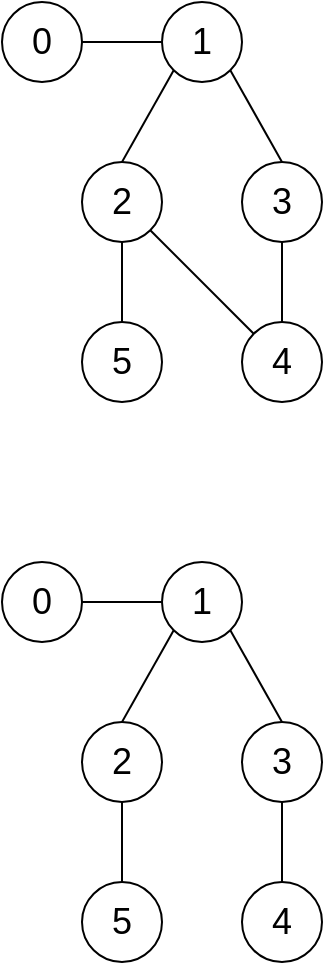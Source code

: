 <mxfile version="12.5.3" type="device"><diagram id="YvnQEWQ_zW1g7aBh3bq4" name="第 1 页"><mxGraphModel dx="1106" dy="820" grid="1" gridSize="10" guides="1" tooltips="1" connect="1" arrows="1" fold="1" page="1" pageScale="1" pageWidth="827" pageHeight="1169" math="0" shadow="0"><root><mxCell id="0"/><mxCell id="1" parent="0"/><mxCell id="4K0qvKS_ltvMtjV-e6bl-1" value="&lt;font style=&quot;font-size: 18px&quot;&gt;0&lt;/font&gt;" style="ellipse;whiteSpace=wrap;html=1;aspect=fixed;" parent="1" vertex="1"><mxGeometry x="120" y="120" width="40" height="40" as="geometry"/></mxCell><mxCell id="aAc9UXp_5tMA21HBsRUT-1" value="&lt;font style=&quot;font-size: 18px&quot;&gt;1&lt;/font&gt;" style="ellipse;whiteSpace=wrap;html=1;aspect=fixed;" vertex="1" parent="1"><mxGeometry x="200" y="120" width="40" height="40" as="geometry"/></mxCell><mxCell id="aAc9UXp_5tMA21HBsRUT-2" value="&lt;font style=&quot;font-size: 18px&quot;&gt;2&lt;/font&gt;" style="ellipse;whiteSpace=wrap;html=1;aspect=fixed;" vertex="1" parent="1"><mxGeometry x="160" y="200" width="40" height="40" as="geometry"/></mxCell><mxCell id="aAc9UXp_5tMA21HBsRUT-3" value="&lt;font style=&quot;font-size: 18px&quot;&gt;3&lt;/font&gt;" style="ellipse;whiteSpace=wrap;html=1;aspect=fixed;" vertex="1" parent="1"><mxGeometry x="240" y="200" width="40" height="40" as="geometry"/></mxCell><mxCell id="aAc9UXp_5tMA21HBsRUT-4" value="&lt;font style=&quot;font-size: 18px&quot;&gt;4&lt;/font&gt;" style="ellipse;whiteSpace=wrap;html=1;aspect=fixed;" vertex="1" parent="1"><mxGeometry x="240" y="280" width="40" height="40" as="geometry"/></mxCell><mxCell id="aAc9UXp_5tMA21HBsRUT-5" value="&lt;font style=&quot;font-size: 18px&quot;&gt;5&lt;/font&gt;" style="ellipse;whiteSpace=wrap;html=1;aspect=fixed;" vertex="1" parent="1"><mxGeometry x="160" y="280" width="40" height="40" as="geometry"/></mxCell><mxCell id="aAc9UXp_5tMA21HBsRUT-7" value="" style="endArrow=none;html=1;exitX=1;exitY=1;exitDx=0;exitDy=0;entryX=0.5;entryY=0;entryDx=0;entryDy=0;" edge="1" parent="1" source="aAc9UXp_5tMA21HBsRUT-1" target="aAc9UXp_5tMA21HBsRUT-3"><mxGeometry width="50" height="50" relative="1" as="geometry"><mxPoint x="310" y="150" as="sourcePoint"/><mxPoint x="360" y="100" as="targetPoint"/></mxGeometry></mxCell><mxCell id="aAc9UXp_5tMA21HBsRUT-8" value="" style="endArrow=none;html=1;entryX=0.5;entryY=1;entryDx=0;entryDy=0;exitX=0.5;exitY=0;exitDx=0;exitDy=0;" edge="1" parent="1" source="aAc9UXp_5tMA21HBsRUT-4" target="aAc9UXp_5tMA21HBsRUT-3"><mxGeometry width="50" height="50" relative="1" as="geometry"><mxPoint x="100" y="470" as="sourcePoint"/><mxPoint x="150" y="420" as="targetPoint"/></mxGeometry></mxCell><mxCell id="aAc9UXp_5tMA21HBsRUT-9" value="" style="endArrow=none;html=1;entryX=0;entryY=0;entryDx=0;entryDy=0;exitX=1;exitY=1;exitDx=0;exitDy=0;" edge="1" parent="1" source="aAc9UXp_5tMA21HBsRUT-2" target="aAc9UXp_5tMA21HBsRUT-4"><mxGeometry width="50" height="50" relative="1" as="geometry"><mxPoint x="180" y="450" as="sourcePoint"/><mxPoint x="230" y="400" as="targetPoint"/></mxGeometry></mxCell><mxCell id="aAc9UXp_5tMA21HBsRUT-10" value="" style="endArrow=none;html=1;exitX=0;exitY=1;exitDx=0;exitDy=0;entryX=0.5;entryY=0;entryDx=0;entryDy=0;" edge="1" parent="1" source="aAc9UXp_5tMA21HBsRUT-1" target="aAc9UXp_5tMA21HBsRUT-2"><mxGeometry width="50" height="50" relative="1" as="geometry"><mxPoint x="30" y="290" as="sourcePoint"/><mxPoint x="80" y="240" as="targetPoint"/></mxGeometry></mxCell><mxCell id="aAc9UXp_5tMA21HBsRUT-11" value="" style="endArrow=none;html=1;entryX=0;entryY=0.5;entryDx=0;entryDy=0;exitX=1;exitY=0.5;exitDx=0;exitDy=0;" edge="1" parent="1" source="4K0qvKS_ltvMtjV-e6bl-1" target="aAc9UXp_5tMA21HBsRUT-1"><mxGeometry width="50" height="50" relative="1" as="geometry"><mxPoint x="20" y="320" as="sourcePoint"/><mxPoint x="70" y="270" as="targetPoint"/></mxGeometry></mxCell><mxCell id="aAc9UXp_5tMA21HBsRUT-12" value="" style="endArrow=none;html=1;entryX=0.5;entryY=1;entryDx=0;entryDy=0;" edge="1" parent="1" source="aAc9UXp_5tMA21HBsRUT-5" target="aAc9UXp_5tMA21HBsRUT-2"><mxGeometry width="50" height="50" relative="1" as="geometry"><mxPoint x="80" y="460" as="sourcePoint"/><mxPoint x="130" y="410" as="targetPoint"/></mxGeometry></mxCell><mxCell id="aAc9UXp_5tMA21HBsRUT-13" value="&lt;font style=&quot;font-size: 18px&quot;&gt;0&lt;/font&gt;" style="ellipse;whiteSpace=wrap;html=1;aspect=fixed;" vertex="1" parent="1"><mxGeometry x="120" y="400" width="40" height="40" as="geometry"/></mxCell><mxCell id="aAc9UXp_5tMA21HBsRUT-14" value="&lt;font style=&quot;font-size: 18px&quot;&gt;1&lt;/font&gt;" style="ellipse;whiteSpace=wrap;html=1;aspect=fixed;" vertex="1" parent="1"><mxGeometry x="200" y="400" width="40" height="40" as="geometry"/></mxCell><mxCell id="aAc9UXp_5tMA21HBsRUT-15" value="&lt;font style=&quot;font-size: 18px&quot;&gt;2&lt;/font&gt;" style="ellipse;whiteSpace=wrap;html=1;aspect=fixed;" vertex="1" parent="1"><mxGeometry x="160" y="480" width="40" height="40" as="geometry"/></mxCell><mxCell id="aAc9UXp_5tMA21HBsRUT-16" value="&lt;font style=&quot;font-size: 18px&quot;&gt;3&lt;/font&gt;" style="ellipse;whiteSpace=wrap;html=1;aspect=fixed;" vertex="1" parent="1"><mxGeometry x="240" y="480" width="40" height="40" as="geometry"/></mxCell><mxCell id="aAc9UXp_5tMA21HBsRUT-17" value="&lt;font style=&quot;font-size: 18px&quot;&gt;4&lt;/font&gt;" style="ellipse;whiteSpace=wrap;html=1;aspect=fixed;" vertex="1" parent="1"><mxGeometry x="240" y="560" width="40" height="40" as="geometry"/></mxCell><mxCell id="aAc9UXp_5tMA21HBsRUT-18" value="&lt;font style=&quot;font-size: 18px&quot;&gt;5&lt;/font&gt;" style="ellipse;whiteSpace=wrap;html=1;aspect=fixed;" vertex="1" parent="1"><mxGeometry x="160" y="560" width="40" height="40" as="geometry"/></mxCell><mxCell id="aAc9UXp_5tMA21HBsRUT-19" value="" style="endArrow=none;html=1;exitX=1;exitY=1;exitDx=0;exitDy=0;entryX=0.5;entryY=0;entryDx=0;entryDy=0;" edge="1" parent="1" source="aAc9UXp_5tMA21HBsRUT-14" target="aAc9UXp_5tMA21HBsRUT-16"><mxGeometry width="50" height="50" relative="1" as="geometry"><mxPoint x="310" y="430" as="sourcePoint"/><mxPoint x="360" y="380" as="targetPoint"/></mxGeometry></mxCell><mxCell id="aAc9UXp_5tMA21HBsRUT-20" value="" style="endArrow=none;html=1;entryX=0.5;entryY=1;entryDx=0;entryDy=0;exitX=0.5;exitY=0;exitDx=0;exitDy=0;" edge="1" parent="1" source="aAc9UXp_5tMA21HBsRUT-17" target="aAc9UXp_5tMA21HBsRUT-16"><mxGeometry width="50" height="50" relative="1" as="geometry"><mxPoint x="100" y="750" as="sourcePoint"/><mxPoint x="150" y="700" as="targetPoint"/></mxGeometry></mxCell><mxCell id="aAc9UXp_5tMA21HBsRUT-22" value="" style="endArrow=none;html=1;exitX=0;exitY=1;exitDx=0;exitDy=0;entryX=0.5;entryY=0;entryDx=0;entryDy=0;" edge="1" parent="1" source="aAc9UXp_5tMA21HBsRUT-14" target="aAc9UXp_5tMA21HBsRUT-15"><mxGeometry width="50" height="50" relative="1" as="geometry"><mxPoint x="30" y="570" as="sourcePoint"/><mxPoint x="80" y="520" as="targetPoint"/></mxGeometry></mxCell><mxCell id="aAc9UXp_5tMA21HBsRUT-23" value="" style="endArrow=none;html=1;entryX=0;entryY=0.5;entryDx=0;entryDy=0;exitX=1;exitY=0.5;exitDx=0;exitDy=0;" edge="1" parent="1" source="aAc9UXp_5tMA21HBsRUT-13" target="aAc9UXp_5tMA21HBsRUT-14"><mxGeometry width="50" height="50" relative="1" as="geometry"><mxPoint x="20" y="600" as="sourcePoint"/><mxPoint x="70" y="550" as="targetPoint"/></mxGeometry></mxCell><mxCell id="aAc9UXp_5tMA21HBsRUT-24" value="" style="endArrow=none;html=1;entryX=0.5;entryY=1;entryDx=0;entryDy=0;" edge="1" parent="1" source="aAc9UXp_5tMA21HBsRUT-18" target="aAc9UXp_5tMA21HBsRUT-15"><mxGeometry width="50" height="50" relative="1" as="geometry"><mxPoint x="80" y="740" as="sourcePoint"/><mxPoint x="130" y="690" as="targetPoint"/></mxGeometry></mxCell></root></mxGraphModel></diagram></mxfile>